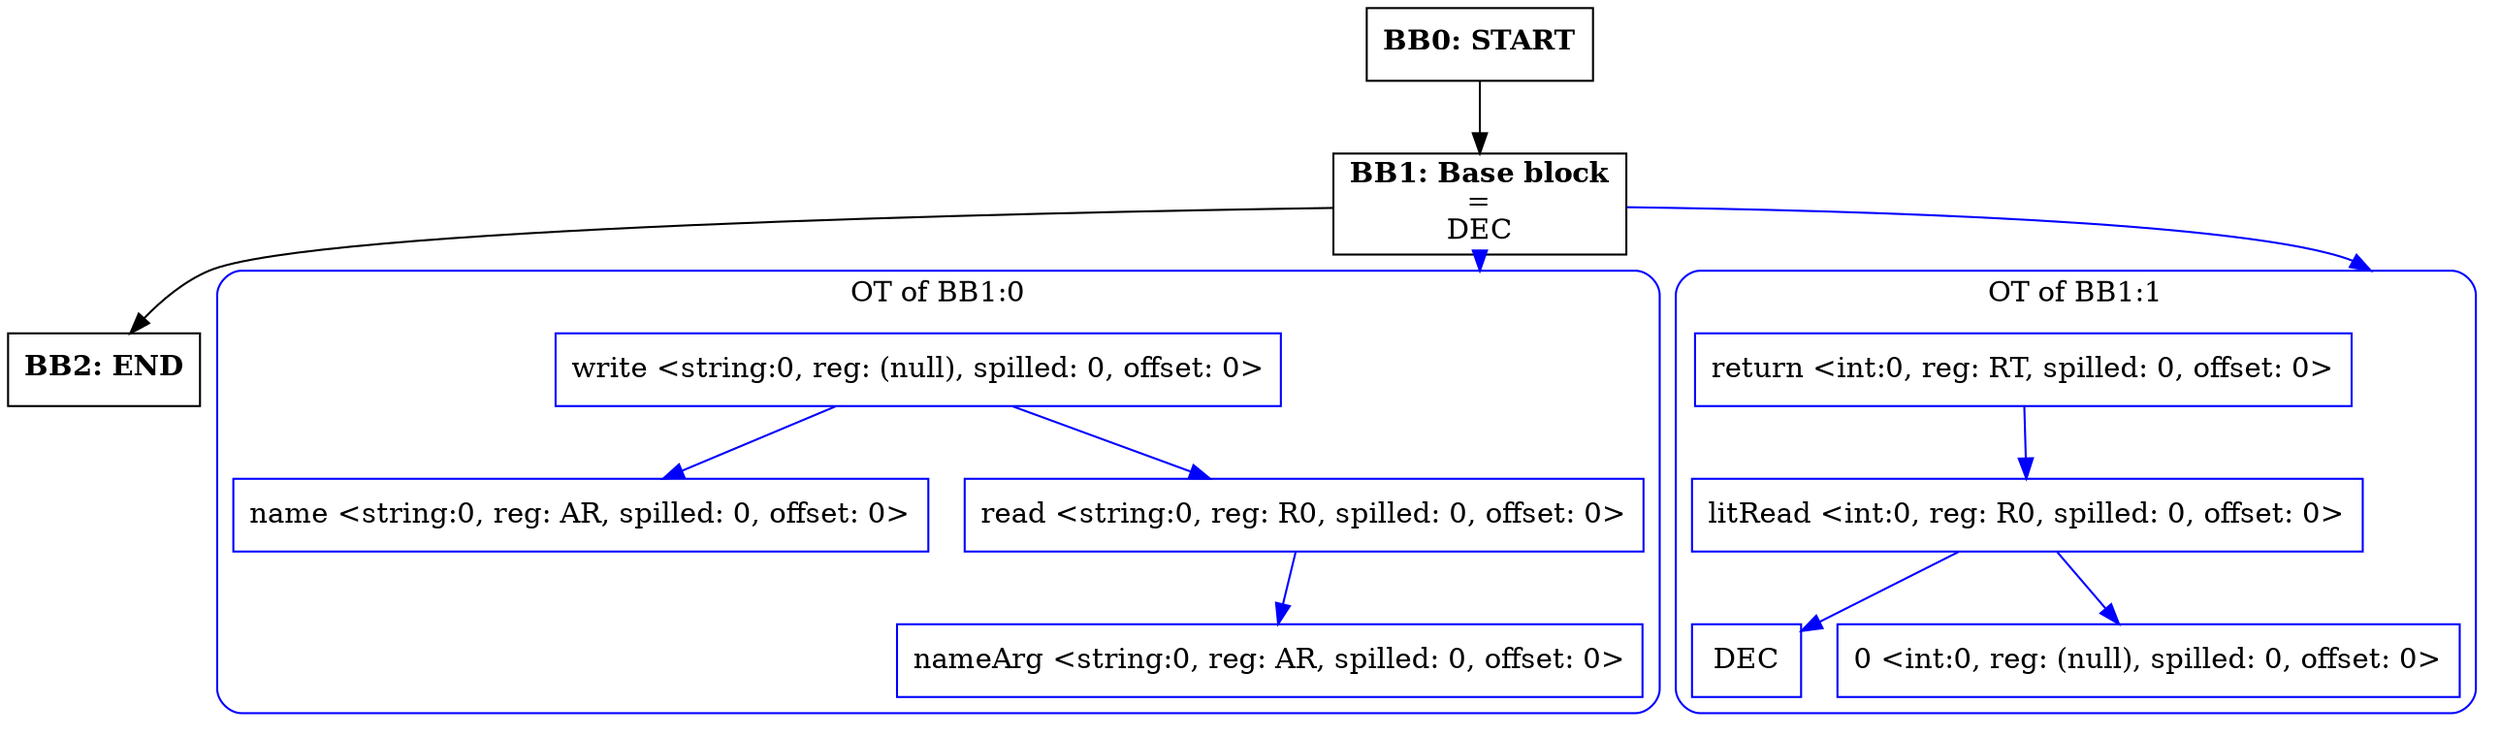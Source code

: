 digraph CFG {
    compound=true;
    graph [splines=true];
    node [shape=rectangle];

    BB2 [label=<<B>BB2: END</B><BR ALIGN="CENTER"/>>];
    BB1 [label=<<B>BB1: Base block</B><BR ALIGN="CENTER"/>=<BR ALIGN="CENTER"/>DEC<BR ALIGN="CENTER"/>>];
    subgraph cluster_instruction0 {
        label = "OT of BB1:0";
        style=rounded;
        color=blue;
        entry0 [shape=point, style=invis];
        node0 [label="write <string:0, reg: (null), spilled: 0, offset: 0>", color=blue];
        node1 [label="name <string:0, reg: AR, spilled: 0, offset: 0>", color=blue];
        node0 -> node1[color=blue];
        node2 [label="read <string:0, reg: R0, spilled: 0, offset: 0>", color=blue];
        node3 [label="nameArg <string:0, reg: AR, spilled: 0, offset: 0>", color=blue];
        node2 -> node3[color=blue];
        node0 -> node2[color=blue];
    }
    BB1 -> entry0 [lhead=cluster_instruction0, color=blue];
    subgraph cluster_instruction1 {
        label = "OT of BB1:1";
        style=rounded;
        color=blue;
        entry1 [shape=point, style=invis];
        node4 [label="return <int:0, reg: RT, spilled: 0, offset: 0>", color=blue];
        node5 [label="litRead <int:0, reg: R0, spilled: 0, offset: 0>", color=blue];
        node6 [label="DEC", color=blue];
        node5 -> node6[color=blue];
        node7 [label="0 <int:0, reg: (null), spilled: 0, offset: 0>", color=blue];
        node5 -> node7[color=blue];
        node4 -> node5[color=blue];
    }
    BB1 -> entry1 [lhead=cluster_instruction1, color=blue];
    BB0 [label=<<B>BB0: START</B><BR ALIGN="CENTER"/>>];

    BB1 -> BB2;
    BB0 -> BB1;
}
